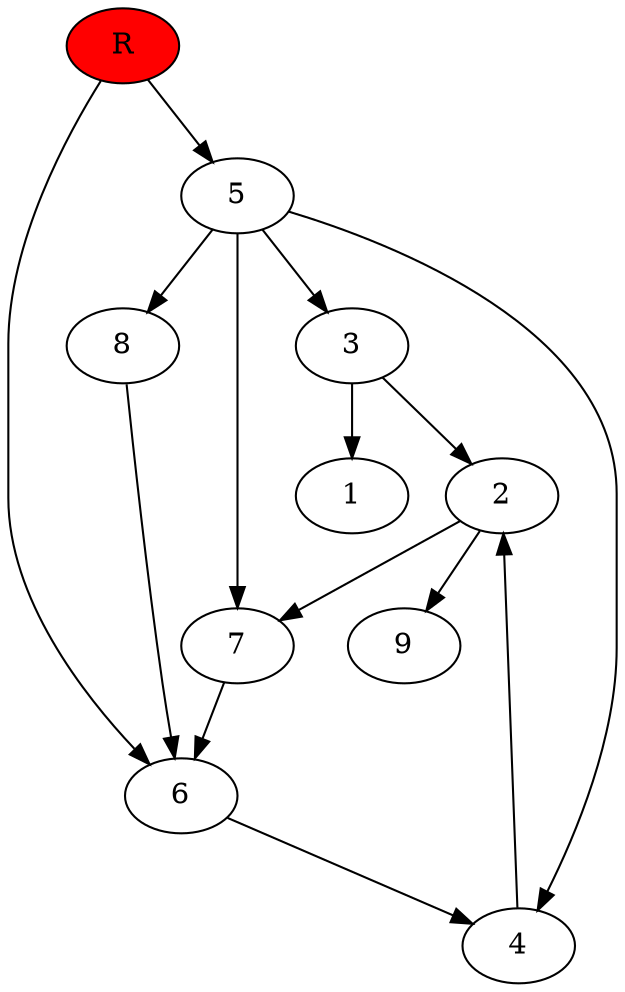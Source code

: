 digraph prb17611 {
	1
	2
	3
	4
	5
	6
	7
	8
	R [fillcolor="#ff0000" style=filled]
	2 -> 7
	2 -> 9
	3 -> 1
	3 -> 2
	4 -> 2
	5 -> 3
	5 -> 4
	5 -> 7
	5 -> 8
	6 -> 4
	7 -> 6
	8 -> 6
	R -> 5
	R -> 6
}
